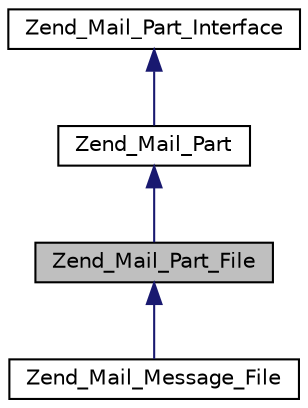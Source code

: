digraph G
{
  edge [fontname="Helvetica",fontsize="10",labelfontname="Helvetica",labelfontsize="10"];
  node [fontname="Helvetica",fontsize="10",shape=record];
  Node1 [label="Zend_Mail_Part_File",height=0.2,width=0.4,color="black", fillcolor="grey75", style="filled" fontcolor="black"];
  Node2 -> Node1 [dir="back",color="midnightblue",fontsize="10",style="solid",fontname="Helvetica"];
  Node2 [label="Zend_Mail_Part",height=0.2,width=0.4,color="black", fillcolor="white", style="filled",URL="$class_zend___mail___part.html"];
  Node3 -> Node2 [dir="back",color="midnightblue",fontsize="10",style="solid",fontname="Helvetica"];
  Node3 [label="Zend_Mail_Part_Interface",height=0.2,width=0.4,color="black", fillcolor="white", style="filled",URL="$interface_zend___mail___part___interface.html"];
  Node1 -> Node4 [dir="back",color="midnightblue",fontsize="10",style="solid",fontname="Helvetica"];
  Node4 [label="Zend_Mail_Message_File",height=0.2,width=0.4,color="black", fillcolor="white", style="filled",URL="$class_zend___mail___message___file.html"];
}

